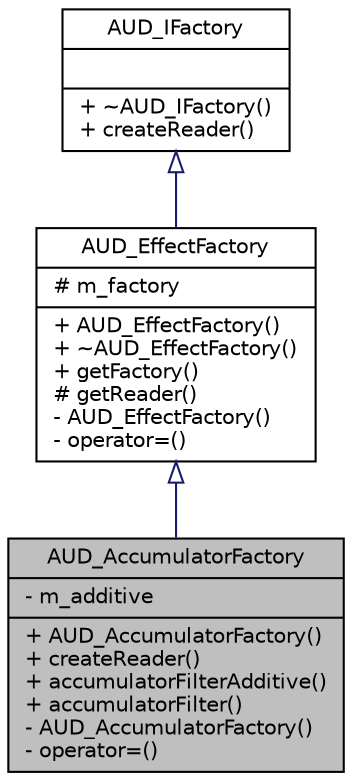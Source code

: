 digraph G
{
  edge [fontname="Helvetica",fontsize="10",labelfontname="Helvetica",labelfontsize="10"];
  node [fontname="Helvetica",fontsize="10",shape=record];
  Node1 [label="{AUD_AccumulatorFactory\n|- m_additive\l|+ AUD_AccumulatorFactory()\l+ createReader()\l+ accumulatorFilterAdditive()\l+ accumulatorFilter()\l- AUD_AccumulatorFactory()\l- operator=()\l}",height=0.2,width=0.4,color="black", fillcolor="grey75", style="filled" fontcolor="black"];
  Node2 -> Node1 [dir=back,color="midnightblue",fontsize="10",style="solid",arrowtail="empty",fontname="Helvetica"];
  Node2 [label="{AUD_EffectFactory\n|# m_factory\l|+ AUD_EffectFactory()\l+ ~AUD_EffectFactory()\l+ getFactory()\l# getReader()\l- AUD_EffectFactory()\l- operator=()\l}",height=0.2,width=0.4,color="black", fillcolor="white", style="filled",URL="$db/d5e/classAUD__EffectFactory.html"];
  Node3 -> Node2 [dir=back,color="midnightblue",fontsize="10",style="solid",arrowtail="empty",fontname="Helvetica"];
  Node3 [label="{AUD_IFactory\n||+ ~AUD_IFactory()\l+ createReader()\l}",height=0.2,width=0.4,color="black", fillcolor="white", style="filled",URL="$db/d97/classAUD__IFactory.html"];
}
